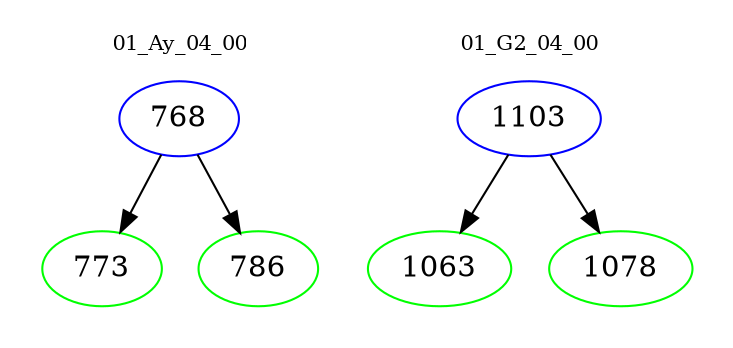 digraph{
subgraph cluster_0 {
color = white
label = "01_Ay_04_00";
fontsize=10;
T0_768 [label="768", color="blue"]
T0_768 -> T0_773 [color="black"]
T0_773 [label="773", color="green"]
T0_768 -> T0_786 [color="black"]
T0_786 [label="786", color="green"]
}
subgraph cluster_1 {
color = white
label = "01_G2_04_00";
fontsize=10;
T1_1103 [label="1103", color="blue"]
T1_1103 -> T1_1063 [color="black"]
T1_1063 [label="1063", color="green"]
T1_1103 -> T1_1078 [color="black"]
T1_1078 [label="1078", color="green"]
}
}
